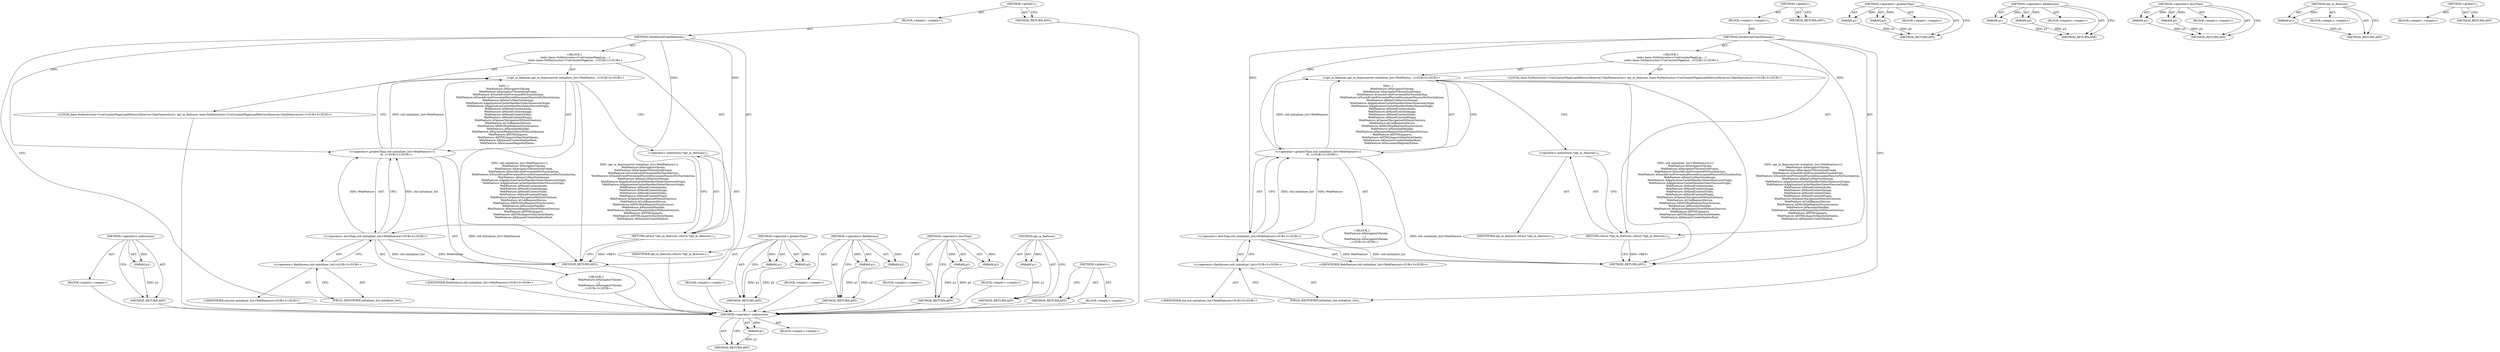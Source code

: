 digraph "&lt;global&gt;" {
vulnerable_58 [label=<(METHOD,&lt;operator&gt;.indirection)>];
vulnerable_59 [label=<(PARAM,p1)>];
vulnerable_60 [label=<(BLOCK,&lt;empty&gt;,&lt;empty&gt;)>];
vulnerable_61 [label=<(METHOD_RETURN,ANY)>];
vulnerable_6 [label=<(METHOD,&lt;global&gt;)<SUB>1</SUB>>];
vulnerable_7 [label=<(BLOCK,&lt;empty&gt;,&lt;empty&gt;)<SUB>1</SUB>>];
vulnerable_8 [label=<(METHOD,GetAllowedUkmFeatures)<SUB>1</SUB>>];
vulnerable_9 [label="<(BLOCK,{
  static base::NoDestructor&lt;UseCounterPageLoa...,{
  static base::NoDestructor&lt;UseCounterPageLoa...)<SUB>1</SUB>>"];
vulnerable_10 [label="<(LOCAL,base.NoDestructor&lt;UseCounterPageLoadMetricsObserver.UkmFeatureList&gt; opt_in_features: base.NoDestructor&lt;UseCounterPageLoadMetricsObserver.UkmFeatureList&gt;)<SUB>3</SUB>>"];
vulnerable_11 [label="<(opt_in_features,opt_in_features(std::initializer_list&lt;WebFeatur...)<SUB>3</SUB>>"];
vulnerable_12 [label="<(&lt;operator&gt;.greaterThan,std::initializer_list&lt;WebFeature&gt;({
          W...)<SUB>3</SUB>>"];
vulnerable_13 [label="<(&lt;operator&gt;.lessThan,std::initializer_list&lt;WebFeature)<SUB>3</SUB>>"];
vulnerable_14 [label="<(&lt;operator&gt;.fieldAccess,std::initializer_list)<SUB>3</SUB>>"];
vulnerable_15 [label="<(IDENTIFIER,std,std::initializer_list&lt;WebFeature)<SUB>3</SUB>>"];
vulnerable_16 [label=<(FIELD_IDENTIFIER,initializer_list,initializer_list)<SUB>3</SUB>>];
vulnerable_17 [label="<(IDENTIFIER,WebFeature,std::initializer_list&lt;WebFeature)<SUB>3</SUB>>"];
vulnerable_18 [label="<(BLOCK,{
          WebFeature::kNavigatorVibrate,
    ...,{
          WebFeature::kNavigatorVibrate,
    ...)<SUB>3</SUB>>"];
vulnerable_19 [label=<(RETURN,return *opt_in_features;,return *opt_in_features;)<SUB>73</SUB>>];
vulnerable_20 [label=<(&lt;operator&gt;.indirection,*opt_in_features)<SUB>73</SUB>>];
vulnerable_21 [label=<(IDENTIFIER,opt_in_features,return *opt_in_features;)<SUB>73</SUB>>];
vulnerable_22 [label=<(METHOD_RETURN,ANY)<SUB>1</SUB>>];
vulnerable_24 [label=<(METHOD_RETURN,ANY)<SUB>1</SUB>>];
vulnerable_43 [label=<(METHOD,&lt;operator&gt;.greaterThan)>];
vulnerable_44 [label=<(PARAM,p1)>];
vulnerable_45 [label=<(PARAM,p2)>];
vulnerable_46 [label=<(BLOCK,&lt;empty&gt;,&lt;empty&gt;)>];
vulnerable_47 [label=<(METHOD_RETURN,ANY)>];
vulnerable_53 [label=<(METHOD,&lt;operator&gt;.fieldAccess)>];
vulnerable_54 [label=<(PARAM,p1)>];
vulnerable_55 [label=<(PARAM,p2)>];
vulnerable_56 [label=<(BLOCK,&lt;empty&gt;,&lt;empty&gt;)>];
vulnerable_57 [label=<(METHOD_RETURN,ANY)>];
vulnerable_48 [label=<(METHOD,&lt;operator&gt;.lessThan)>];
vulnerable_49 [label=<(PARAM,p1)>];
vulnerable_50 [label=<(PARAM,p2)>];
vulnerable_51 [label=<(BLOCK,&lt;empty&gt;,&lt;empty&gt;)>];
vulnerable_52 [label=<(METHOD_RETURN,ANY)>];
vulnerable_39 [label=<(METHOD,opt_in_features)>];
vulnerable_40 [label=<(PARAM,p1)>];
vulnerable_41 [label=<(BLOCK,&lt;empty&gt;,&lt;empty&gt;)>];
vulnerable_42 [label=<(METHOD_RETURN,ANY)>];
vulnerable_33 [label=<(METHOD,&lt;global&gt;)<SUB>1</SUB>>];
vulnerable_34 [label=<(BLOCK,&lt;empty&gt;,&lt;empty&gt;)>];
vulnerable_35 [label=<(METHOD_RETURN,ANY)>];
fixed_58 [label=<(METHOD,&lt;operator&gt;.indirection)>];
fixed_59 [label=<(PARAM,p1)>];
fixed_60 [label=<(BLOCK,&lt;empty&gt;,&lt;empty&gt;)>];
fixed_61 [label=<(METHOD_RETURN,ANY)>];
fixed_6 [label=<(METHOD,&lt;global&gt;)<SUB>1</SUB>>];
fixed_7 [label=<(BLOCK,&lt;empty&gt;,&lt;empty&gt;)<SUB>1</SUB>>];
fixed_8 [label=<(METHOD,GetAllowedUkmFeatures)<SUB>1</SUB>>];
fixed_9 [label="<(BLOCK,{
  static base::NoDestructor&lt;UseCounterPageLoa...,{
  static base::NoDestructor&lt;UseCounterPageLoa...)<SUB>1</SUB>>"];
fixed_10 [label="<(LOCAL,base.NoDestructor&lt;UseCounterPageLoadMetricsObserver.UkmFeatureList&gt; opt_in_features: base.NoDestructor&lt;UseCounterPageLoadMetricsObserver.UkmFeatureList&gt;)<SUB>3</SUB>>"];
fixed_11 [label="<(opt_in_features,opt_in_features(std::initializer_list&lt;WebFeatur...)<SUB>3</SUB>>"];
fixed_12 [label="<(&lt;operator&gt;.greaterThan,std::initializer_list&lt;WebFeature&gt;({
          W...)<SUB>3</SUB>>"];
fixed_13 [label="<(&lt;operator&gt;.lessThan,std::initializer_list&lt;WebFeature)<SUB>3</SUB>>"];
fixed_14 [label="<(&lt;operator&gt;.fieldAccess,std::initializer_list)<SUB>3</SUB>>"];
fixed_15 [label="<(IDENTIFIER,std,std::initializer_list&lt;WebFeature)<SUB>3</SUB>>"];
fixed_16 [label=<(FIELD_IDENTIFIER,initializer_list,initializer_list)<SUB>3</SUB>>];
fixed_17 [label="<(IDENTIFIER,WebFeature,std::initializer_list&lt;WebFeature)<SUB>3</SUB>>"];
fixed_18 [label="<(BLOCK,{
          WebFeature::kNavigatorVibrate,
    ...,{
          WebFeature::kNavigatorVibrate,
    ...)<SUB>3</SUB>>"];
fixed_19 [label=<(RETURN,return *opt_in_features;,return *opt_in_features;)<SUB>74</SUB>>];
fixed_20 [label=<(&lt;operator&gt;.indirection,*opt_in_features)<SUB>74</SUB>>];
fixed_21 [label=<(IDENTIFIER,opt_in_features,return *opt_in_features;)<SUB>74</SUB>>];
fixed_22 [label=<(METHOD_RETURN,ANY)<SUB>1</SUB>>];
fixed_24 [label=<(METHOD_RETURN,ANY)<SUB>1</SUB>>];
fixed_43 [label=<(METHOD,&lt;operator&gt;.greaterThan)>];
fixed_44 [label=<(PARAM,p1)>];
fixed_45 [label=<(PARAM,p2)>];
fixed_46 [label=<(BLOCK,&lt;empty&gt;,&lt;empty&gt;)>];
fixed_47 [label=<(METHOD_RETURN,ANY)>];
fixed_53 [label=<(METHOD,&lt;operator&gt;.fieldAccess)>];
fixed_54 [label=<(PARAM,p1)>];
fixed_55 [label=<(PARAM,p2)>];
fixed_56 [label=<(BLOCK,&lt;empty&gt;,&lt;empty&gt;)>];
fixed_57 [label=<(METHOD_RETURN,ANY)>];
fixed_48 [label=<(METHOD,&lt;operator&gt;.lessThan)>];
fixed_49 [label=<(PARAM,p1)>];
fixed_50 [label=<(PARAM,p2)>];
fixed_51 [label=<(BLOCK,&lt;empty&gt;,&lt;empty&gt;)>];
fixed_52 [label=<(METHOD_RETURN,ANY)>];
fixed_39 [label=<(METHOD,opt_in_features)>];
fixed_40 [label=<(PARAM,p1)>];
fixed_41 [label=<(BLOCK,&lt;empty&gt;,&lt;empty&gt;)>];
fixed_42 [label=<(METHOD_RETURN,ANY)>];
fixed_33 [label=<(METHOD,&lt;global&gt;)<SUB>1</SUB>>];
fixed_34 [label=<(BLOCK,&lt;empty&gt;,&lt;empty&gt;)>];
fixed_35 [label=<(METHOD_RETURN,ANY)>];
vulnerable_58 -> vulnerable_59  [key=0, label="AST: "];
vulnerable_58 -> vulnerable_59  [key=1, label="DDG: "];
vulnerable_58 -> vulnerable_60  [key=0, label="AST: "];
vulnerable_58 -> vulnerable_61  [key=0, label="AST: "];
vulnerable_58 -> vulnerable_61  [key=1, label="CFG: "];
vulnerable_59 -> vulnerable_61  [key=0, label="DDG: p1"];
vulnerable_60 -> fixed_58  [key=0];
vulnerable_61 -> fixed_58  [key=0];
vulnerable_6 -> vulnerable_7  [key=0, label="AST: "];
vulnerable_6 -> vulnerable_24  [key=0, label="AST: "];
vulnerable_6 -> vulnerable_24  [key=1, label="CFG: "];
vulnerable_7 -> vulnerable_8  [key=0, label="AST: "];
vulnerable_8 -> vulnerable_9  [key=0, label="AST: "];
vulnerable_8 -> vulnerable_22  [key=0, label="AST: "];
vulnerable_8 -> vulnerable_16  [key=0, label="CFG: "];
vulnerable_8 -> vulnerable_19  [key=0, label="DDG: "];
vulnerable_8 -> vulnerable_12  [key=0, label="DDG: "];
vulnerable_8 -> vulnerable_13  [key=0, label="DDG: "];
vulnerable_9 -> vulnerable_10  [key=0, label="AST: "];
vulnerable_9 -> vulnerable_11  [key=0, label="AST: "];
vulnerable_9 -> vulnerable_19  [key=0, label="AST: "];
vulnerable_10 -> fixed_58  [key=0];
vulnerable_11 -> vulnerable_12  [key=0, label="AST: "];
vulnerable_11 -> vulnerable_20  [key=0, label="CFG: "];
vulnerable_11 -> vulnerable_22  [key=0, label="DDG: std::initializer_list&lt;WebFeature&gt;({
          WebFeature::kNavigatorVibrate,
          WebFeature::kNavigatorVibrateSubFrame,
          WebFeature::kTouchEventPreventedNoTouchAction,
          WebFeature::kTouchEventPreventedForcedDocumentPassiveNoTouchAction,
          WebFeature::kDataUriHasOctothorpe,
          WebFeature::kApplicationCacheManifestSelectInsecureOrigin,
          WebFeature::kApplicationCacheManifestSelectSecureOrigin,
          WebFeature::kMixedContentAudio,
          WebFeature::kMixedContentImage,
          WebFeature::kMixedContentVideo,
          WebFeature::kMixedContentPlugin,
          WebFeature::kOpenerNavigationWithoutGesture,
          WebFeature::kUsbRequestDevice,
          WebFeature::kXMLHttpRequestSynchronous,
          WebFeature::kPaymentHandler,
          WebFeature::kPaymentRequestShowWithoutGesture,
          WebFeature::kHTMLImports,
          WebFeature::kHTMLImportsHasStyleSheets,
          WebFeature::kElementCreateShadowRoot,
          ..."];
vulnerable_11 -> vulnerable_22  [key=1, label="DDG: opt_in_features(std::initializer_list&lt;WebFeature&gt;({
          WebFeature::kNavigatorVibrate,
          WebFeature::kNavigatorVibrateSubFrame,
          WebFeature::kTouchEventPreventedNoTouchAction,
          WebFeature::kTouchEventPreventedForcedDocumentPassiveNoTouchAction,
          WebFeature::kDataUriHasOctothorpe,
          WebFeature::kApplicationCacheManifestSelectInsecureOrigin,
          WebFeature::kApplicationCacheManifestSelectSecureOrigin,
          WebFeature::kMixedContentAudio,
          WebFeature::kMixedContentImage,
          WebFeature::kMixedContentVideo,
          WebFeature::kMixedContentPlugin,
          WebFeature::kOpenerNavigationWithoutGesture,
          WebFeature::kUsbRequestDevice,
          WebFeature::kXMLHttpRequestSynchronous,
          WebFeature::kPaymentHandler,
          WebFeature::kPaymentRequestShowWithoutGesture,
          WebFeature::kHTMLImports,
          WebFeature::kHTMLImportsHasStyleSheets,
          WebFeature::kElementCreateShadow..."];
vulnerable_12 -> vulnerable_13  [key=0, label="AST: "];
vulnerable_12 -> vulnerable_18  [key=0, label="AST: "];
vulnerable_12 -> vulnerable_11  [key=0, label="CFG: "];
vulnerable_12 -> vulnerable_11  [key=1, label="DDG: std::initializer_list&lt;WebFeature"];
vulnerable_12 -> vulnerable_11  [key=2, label="DDG: {
          WebFeature::kNavigatorVibrate,
          WebFeature::kNavigatorVibrateSubFrame,
          WebFeature::kTouchEventPreventedNoTouchAction,
          WebFeature::kTouchEventPreventedForcedDocumentPassiveNoTouchAction,
          WebFeature::kDataUriHasOctothorpe,
          WebFeature::kApplicationCacheManifestSelectInsecureOrigin,
          WebFeature::kApplicationCacheManifestSelectSecureOrigin,
          WebFeature::kMixedContentAudio,
          WebFeature::kMixedContentImage,
          WebFeature::kMixedContentVideo,
          WebFeature::kMixedContentPlugin,
          WebFeature::kOpenerNavigationWithoutGesture,
          WebFeature::kUsbRequestDevice,
          WebFeature::kXMLHttpRequestSynchronous,
          WebFeature::kPaymentHandler,
          WebFeature::kPaymentRequestShowWithoutGesture,
          WebFeature::kHTMLImports,
          WebFeature::kHTMLImportsHasStyleSheets,
          WebFeature::kElementCreateShadowRoot,
          WebFeature::kDocumentRegisterEleme..."];
vulnerable_12 -> vulnerable_22  [key=0, label="DDG: std::initializer_list&lt;WebFeature"];
vulnerable_13 -> vulnerable_14  [key=0, label="AST: "];
vulnerable_13 -> vulnerable_17  [key=0, label="AST: "];
vulnerable_13 -> vulnerable_12  [key=0, label="CFG: "];
vulnerable_13 -> vulnerable_12  [key=1, label="DDG: std::initializer_list"];
vulnerable_13 -> vulnerable_12  [key=2, label="DDG: WebFeature"];
vulnerable_13 -> vulnerable_22  [key=0, label="DDG: std::initializer_list"];
vulnerable_13 -> vulnerable_22  [key=1, label="DDG: WebFeature"];
vulnerable_14 -> vulnerable_15  [key=0, label="AST: "];
vulnerable_14 -> vulnerable_16  [key=0, label="AST: "];
vulnerable_14 -> vulnerable_13  [key=0, label="CFG: "];
vulnerable_15 -> fixed_58  [key=0];
vulnerable_16 -> vulnerable_14  [key=0, label="CFG: "];
vulnerable_17 -> fixed_58  [key=0];
vulnerable_18 -> fixed_58  [key=0];
vulnerable_19 -> vulnerable_20  [key=0, label="AST: "];
vulnerable_19 -> vulnerable_22  [key=0, label="CFG: "];
vulnerable_19 -> vulnerable_22  [key=1, label="DDG: &lt;RET&gt;"];
vulnerable_20 -> vulnerable_21  [key=0, label="AST: "];
vulnerable_20 -> vulnerable_19  [key=0, label="CFG: "];
vulnerable_21 -> fixed_58  [key=0];
vulnerable_22 -> fixed_58  [key=0];
vulnerable_24 -> fixed_58  [key=0];
vulnerable_43 -> vulnerable_44  [key=0, label="AST: "];
vulnerable_43 -> vulnerable_44  [key=1, label="DDG: "];
vulnerable_43 -> vulnerable_46  [key=0, label="AST: "];
vulnerable_43 -> vulnerable_45  [key=0, label="AST: "];
vulnerable_43 -> vulnerable_45  [key=1, label="DDG: "];
vulnerable_43 -> vulnerable_47  [key=0, label="AST: "];
vulnerable_43 -> vulnerable_47  [key=1, label="CFG: "];
vulnerable_44 -> vulnerable_47  [key=0, label="DDG: p1"];
vulnerable_45 -> vulnerable_47  [key=0, label="DDG: p2"];
vulnerable_46 -> fixed_58  [key=0];
vulnerable_47 -> fixed_58  [key=0];
vulnerable_53 -> vulnerable_54  [key=0, label="AST: "];
vulnerable_53 -> vulnerable_54  [key=1, label="DDG: "];
vulnerable_53 -> vulnerable_56  [key=0, label="AST: "];
vulnerable_53 -> vulnerable_55  [key=0, label="AST: "];
vulnerable_53 -> vulnerable_55  [key=1, label="DDG: "];
vulnerable_53 -> vulnerable_57  [key=0, label="AST: "];
vulnerable_53 -> vulnerable_57  [key=1, label="CFG: "];
vulnerable_54 -> vulnerable_57  [key=0, label="DDG: p1"];
vulnerable_55 -> vulnerable_57  [key=0, label="DDG: p2"];
vulnerable_56 -> fixed_58  [key=0];
vulnerable_57 -> fixed_58  [key=0];
vulnerable_48 -> vulnerable_49  [key=0, label="AST: "];
vulnerable_48 -> vulnerable_49  [key=1, label="DDG: "];
vulnerable_48 -> vulnerable_51  [key=0, label="AST: "];
vulnerable_48 -> vulnerable_50  [key=0, label="AST: "];
vulnerable_48 -> vulnerable_50  [key=1, label="DDG: "];
vulnerable_48 -> vulnerable_52  [key=0, label="AST: "];
vulnerable_48 -> vulnerable_52  [key=1, label="CFG: "];
vulnerable_49 -> vulnerable_52  [key=0, label="DDG: p1"];
vulnerable_50 -> vulnerable_52  [key=0, label="DDG: p2"];
vulnerable_51 -> fixed_58  [key=0];
vulnerable_52 -> fixed_58  [key=0];
vulnerable_39 -> vulnerable_40  [key=0, label="AST: "];
vulnerable_39 -> vulnerable_40  [key=1, label="DDG: "];
vulnerable_39 -> vulnerable_41  [key=0, label="AST: "];
vulnerable_39 -> vulnerable_42  [key=0, label="AST: "];
vulnerable_39 -> vulnerable_42  [key=1, label="CFG: "];
vulnerable_40 -> vulnerable_42  [key=0, label="DDG: p1"];
vulnerable_41 -> fixed_58  [key=0];
vulnerable_42 -> fixed_58  [key=0];
vulnerable_33 -> vulnerable_34  [key=0, label="AST: "];
vulnerable_33 -> vulnerable_35  [key=0, label="AST: "];
vulnerable_33 -> vulnerable_35  [key=1, label="CFG: "];
vulnerable_34 -> fixed_58  [key=0];
vulnerable_35 -> fixed_58  [key=0];
fixed_58 -> fixed_59  [key=0, label="AST: "];
fixed_58 -> fixed_59  [key=1, label="DDG: "];
fixed_58 -> fixed_60  [key=0, label="AST: "];
fixed_58 -> fixed_61  [key=0, label="AST: "];
fixed_58 -> fixed_61  [key=1, label="CFG: "];
fixed_59 -> fixed_61  [key=0, label="DDG: p1"];
fixed_6 -> fixed_7  [key=0, label="AST: "];
fixed_6 -> fixed_24  [key=0, label="AST: "];
fixed_6 -> fixed_24  [key=1, label="CFG: "];
fixed_7 -> fixed_8  [key=0, label="AST: "];
fixed_8 -> fixed_9  [key=0, label="AST: "];
fixed_8 -> fixed_22  [key=0, label="AST: "];
fixed_8 -> fixed_16  [key=0, label="CFG: "];
fixed_8 -> fixed_19  [key=0, label="DDG: "];
fixed_8 -> fixed_12  [key=0, label="DDG: "];
fixed_8 -> fixed_13  [key=0, label="DDG: "];
fixed_9 -> fixed_10  [key=0, label="AST: "];
fixed_9 -> fixed_11  [key=0, label="AST: "];
fixed_9 -> fixed_19  [key=0, label="AST: "];
fixed_11 -> fixed_12  [key=0, label="AST: "];
fixed_11 -> fixed_20  [key=0, label="CFG: "];
fixed_11 -> fixed_22  [key=0, label="DDG: std::initializer_list&lt;WebFeature&gt;({
          WebFeature::kNavigatorVibrate,
          WebFeature::kNavigatorVibrateSubFrame,
          WebFeature::kTouchEventPreventedNoTouchAction,
          WebFeature::kTouchEventPreventedForcedDocumentPassiveNoTouchAction,
          WebFeature::kDataUriHasOctothorpe,
          WebFeature::kApplicationCacheManifestSelectInsecureOrigin,
          WebFeature::kApplicationCacheManifestSelectSecureOrigin,
          WebFeature::kMixedContentAudio,
          WebFeature::kMixedContentImage,
          WebFeature::kMixedContentVideo,
          WebFeature::kMixedContentPlugin,
          WebFeature::kOpenerNavigationWithoutGesture,
          WebFeature::kUsbRequestDevice,
          WebFeature::kXMLHttpRequestSynchronous,
          WebFeature::kPaymentHandler,
          WebFeature::kPaymentRequestShowWithoutGesture,
          WebFeature::kHTMLImports,
          WebFeature::kHTMLImportsHasStyleSheets,
          WebFeature::kElementCreateShadowRoot,
          ..."];
fixed_11 -> fixed_22  [key=1, label="DDG: opt_in_features(std::initializer_list&lt;WebFeature&gt;({
          WebFeature::kNavigatorVibrate,
          WebFeature::kNavigatorVibrateSubFrame,
          WebFeature::kTouchEventPreventedNoTouchAction,
          WebFeature::kTouchEventPreventedForcedDocumentPassiveNoTouchAction,
          WebFeature::kDataUriHasOctothorpe,
          WebFeature::kApplicationCacheManifestSelectInsecureOrigin,
          WebFeature::kApplicationCacheManifestSelectSecureOrigin,
          WebFeature::kMixedContentAudio,
          WebFeature::kMixedContentImage,
          WebFeature::kMixedContentVideo,
          WebFeature::kMixedContentPlugin,
          WebFeature::kOpenerNavigationWithoutGesture,
          WebFeature::kUsbRequestDevice,
          WebFeature::kXMLHttpRequestSynchronous,
          WebFeature::kPaymentHandler,
          WebFeature::kPaymentRequestShowWithoutGesture,
          WebFeature::kHTMLImports,
          WebFeature::kHTMLImportsHasStyleSheets,
          WebFeature::kElementCreateShadow..."];
fixed_12 -> fixed_13  [key=0, label="AST: "];
fixed_12 -> fixed_18  [key=0, label="AST: "];
fixed_12 -> fixed_11  [key=0, label="CFG: "];
fixed_12 -> fixed_11  [key=1, label="DDG: std::initializer_list&lt;WebFeature"];
fixed_12 -> fixed_11  [key=2, label="DDG: {
          WebFeature::kNavigatorVibrate,
          WebFeature::kNavigatorVibrateSubFrame,
          WebFeature::kTouchEventPreventedNoTouchAction,
          WebFeature::kTouchEventPreventedForcedDocumentPassiveNoTouchAction,
          WebFeature::kDataUriHasOctothorpe,
          WebFeature::kApplicationCacheManifestSelectInsecureOrigin,
          WebFeature::kApplicationCacheManifestSelectSecureOrigin,
          WebFeature::kMixedContentAudio,
          WebFeature::kMixedContentImage,
          WebFeature::kMixedContentVideo,
          WebFeature::kMixedContentPlugin,
          WebFeature::kOpenerNavigationWithoutGesture,
          WebFeature::kUsbRequestDevice,
          WebFeature::kXMLHttpRequestSynchronous,
          WebFeature::kPaymentHandler,
          WebFeature::kPaymentRequestShowWithoutGesture,
          WebFeature::kHTMLImports,
          WebFeature::kHTMLImportsHasStyleSheets,
          WebFeature::kElementCreateShadowRoot,
          WebFeature::kDocumentRegisterEleme..."];
fixed_12 -> fixed_22  [key=0, label="DDG: std::initializer_list&lt;WebFeature"];
fixed_13 -> fixed_14  [key=0, label="AST: "];
fixed_13 -> fixed_17  [key=0, label="AST: "];
fixed_13 -> fixed_12  [key=0, label="CFG: "];
fixed_13 -> fixed_12  [key=1, label="DDG: std::initializer_list"];
fixed_13 -> fixed_12  [key=2, label="DDG: WebFeature"];
fixed_13 -> fixed_22  [key=0, label="DDG: std::initializer_list"];
fixed_13 -> fixed_22  [key=1, label="DDG: WebFeature"];
fixed_14 -> fixed_15  [key=0, label="AST: "];
fixed_14 -> fixed_16  [key=0, label="AST: "];
fixed_14 -> fixed_13  [key=0, label="CFG: "];
fixed_16 -> fixed_14  [key=0, label="CFG: "];
fixed_19 -> fixed_20  [key=0, label="AST: "];
fixed_19 -> fixed_22  [key=0, label="CFG: "];
fixed_19 -> fixed_22  [key=1, label="DDG: &lt;RET&gt;"];
fixed_20 -> fixed_21  [key=0, label="AST: "];
fixed_20 -> fixed_19  [key=0, label="CFG: "];
fixed_43 -> fixed_44  [key=0, label="AST: "];
fixed_43 -> fixed_44  [key=1, label="DDG: "];
fixed_43 -> fixed_46  [key=0, label="AST: "];
fixed_43 -> fixed_45  [key=0, label="AST: "];
fixed_43 -> fixed_45  [key=1, label="DDG: "];
fixed_43 -> fixed_47  [key=0, label="AST: "];
fixed_43 -> fixed_47  [key=1, label="CFG: "];
fixed_44 -> fixed_47  [key=0, label="DDG: p1"];
fixed_45 -> fixed_47  [key=0, label="DDG: p2"];
fixed_53 -> fixed_54  [key=0, label="AST: "];
fixed_53 -> fixed_54  [key=1, label="DDG: "];
fixed_53 -> fixed_56  [key=0, label="AST: "];
fixed_53 -> fixed_55  [key=0, label="AST: "];
fixed_53 -> fixed_55  [key=1, label="DDG: "];
fixed_53 -> fixed_57  [key=0, label="AST: "];
fixed_53 -> fixed_57  [key=1, label="CFG: "];
fixed_54 -> fixed_57  [key=0, label="DDG: p1"];
fixed_55 -> fixed_57  [key=0, label="DDG: p2"];
fixed_48 -> fixed_49  [key=0, label="AST: "];
fixed_48 -> fixed_49  [key=1, label="DDG: "];
fixed_48 -> fixed_51  [key=0, label="AST: "];
fixed_48 -> fixed_50  [key=0, label="AST: "];
fixed_48 -> fixed_50  [key=1, label="DDG: "];
fixed_48 -> fixed_52  [key=0, label="AST: "];
fixed_48 -> fixed_52  [key=1, label="CFG: "];
fixed_49 -> fixed_52  [key=0, label="DDG: p1"];
fixed_50 -> fixed_52  [key=0, label="DDG: p2"];
fixed_39 -> fixed_40  [key=0, label="AST: "];
fixed_39 -> fixed_40  [key=1, label="DDG: "];
fixed_39 -> fixed_41  [key=0, label="AST: "];
fixed_39 -> fixed_42  [key=0, label="AST: "];
fixed_39 -> fixed_42  [key=1, label="CFG: "];
fixed_40 -> fixed_42  [key=0, label="DDG: p1"];
fixed_33 -> fixed_34  [key=0, label="AST: "];
fixed_33 -> fixed_35  [key=0, label="AST: "];
fixed_33 -> fixed_35  [key=1, label="CFG: "];
}
